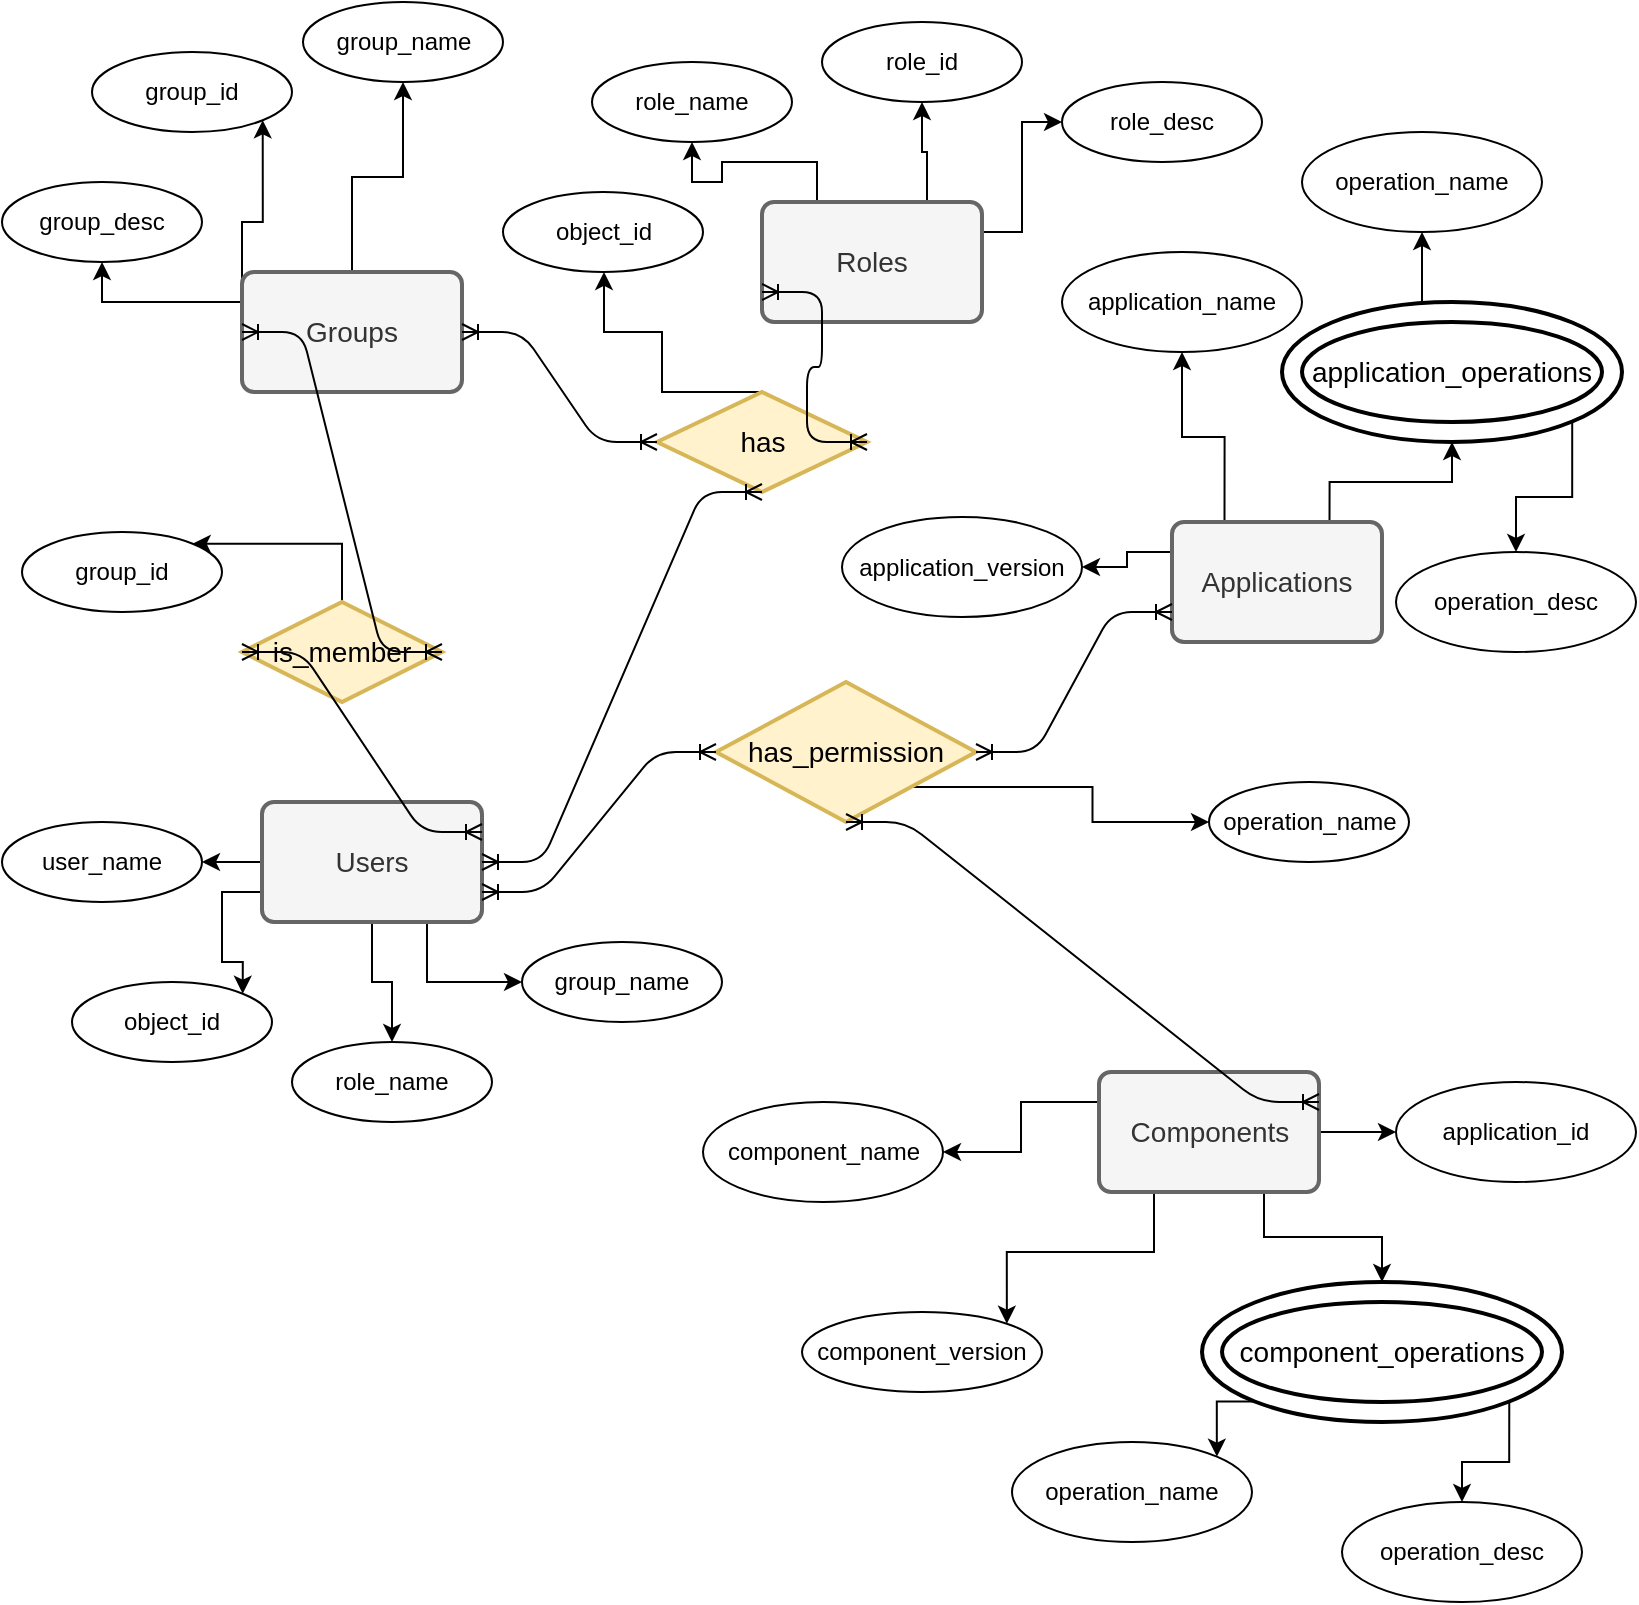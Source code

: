 <mxfile version="10.6.7" type="github"><diagram id="55WPMz2H20UcmwC9ZWeJ" name="Page-1"><mxGraphModel dx="1394" dy="796" grid="1" gridSize="10" guides="1" tooltips="1" connect="1" arrows="1" fold="1" page="1" pageScale="1" pageWidth="827" pageHeight="1169" math="0" shadow="0"><root><mxCell id="0"/><mxCell id="1" parent="0"/><mxCell id="7tPJaizjcjkGJEkL_nSI-25" style="edgeStyle=orthogonalEdgeStyle;rounded=0;orthogonalLoop=1;jettySize=auto;html=1;exitX=0.5;exitY=0;exitDx=0;exitDy=0;" parent="1" source="7tPJaizjcjkGJEkL_nSI-2" target="7tPJaizjcjkGJEkL_nSI-11" edge="1"><mxGeometry relative="1" as="geometry"/></mxCell><mxCell id="7tPJaizjcjkGJEkL_nSI-26" style="edgeStyle=orthogonalEdgeStyle;rounded=0;orthogonalLoop=1;jettySize=auto;html=1;exitX=0;exitY=0.25;exitDx=0;exitDy=0;entryX=1;entryY=1;entryDx=0;entryDy=0;" parent="1" source="7tPJaizjcjkGJEkL_nSI-2" target="7tPJaizjcjkGJEkL_nSI-12" edge="1"><mxGeometry relative="1" as="geometry"><Array as="points"><mxPoint x="130" y="130"/><mxPoint x="140" y="130"/></Array></mxGeometry></mxCell><mxCell id="7tPJaizjcjkGJEkL_nSI-27" style="edgeStyle=orthogonalEdgeStyle;rounded=0;orthogonalLoop=1;jettySize=auto;html=1;exitX=0;exitY=0.25;exitDx=0;exitDy=0;entryX=0.5;entryY=1;entryDx=0;entryDy=0;" parent="1" source="7tPJaizjcjkGJEkL_nSI-2" target="7tPJaizjcjkGJEkL_nSI-13" edge="1"><mxGeometry relative="1" as="geometry"/></mxCell><mxCell id="7tPJaizjcjkGJEkL_nSI-2" value="Groups" style="strokeWidth=2;rounded=1;arcSize=10;whiteSpace=wrap;html=1;align=center;fontSize=14;fillColor=#f5f5f5;strokeColor=#666666;fontColor=#333333;" parent="1" vertex="1"><mxGeometry x="130" y="155" width="110" height="60" as="geometry"/></mxCell><mxCell id="7tPJaizjcjkGJEkL_nSI-21" style="edgeStyle=orthogonalEdgeStyle;rounded=0;orthogonalLoop=1;jettySize=auto;html=1;exitX=0.25;exitY=0;exitDx=0;exitDy=0;entryX=0.5;entryY=1;entryDx=0;entryDy=0;" parent="1" source="7tPJaizjcjkGJEkL_nSI-3" target="7tPJaizjcjkGJEkL_nSI-15" edge="1"><mxGeometry relative="1" as="geometry"><mxPoint x="418" y="90" as="targetPoint"/></mxGeometry></mxCell><mxCell id="7tPJaizjcjkGJEkL_nSI-23" style="edgeStyle=orthogonalEdgeStyle;rounded=0;orthogonalLoop=1;jettySize=auto;html=1;exitX=0.75;exitY=0;exitDx=0;exitDy=0;entryX=0.5;entryY=1;entryDx=0;entryDy=0;" parent="1" source="7tPJaizjcjkGJEkL_nSI-3" target="7tPJaizjcjkGJEkL_nSI-16" edge="1"><mxGeometry relative="1" as="geometry"/></mxCell><mxCell id="7tPJaizjcjkGJEkL_nSI-24" style="edgeStyle=orthogonalEdgeStyle;rounded=0;orthogonalLoop=1;jettySize=auto;html=1;exitX=1;exitY=0.25;exitDx=0;exitDy=0;entryX=0;entryY=0.5;entryDx=0;entryDy=0;" parent="1" source="7tPJaizjcjkGJEkL_nSI-3" target="7tPJaizjcjkGJEkL_nSI-17" edge="1"><mxGeometry relative="1" as="geometry"/></mxCell><mxCell id="7tPJaizjcjkGJEkL_nSI-3" value="Roles" style="strokeWidth=2;rounded=1;arcSize=10;whiteSpace=wrap;html=1;align=center;fontSize=14;fillColor=#f5f5f5;strokeColor=#666666;fontColor=#333333;" parent="1" vertex="1"><mxGeometry x="390" y="120" width="110" height="60" as="geometry"/></mxCell><mxCell id="7tPJaizjcjkGJEkL_nSI-42" style="edgeStyle=orthogonalEdgeStyle;rounded=0;orthogonalLoop=1;jettySize=auto;html=1;entryX=1;entryY=0.5;entryDx=0;entryDy=0;" parent="1" source="7tPJaizjcjkGJEkL_nSI-4" target="7tPJaizjcjkGJEkL_nSI-40" edge="1"><mxGeometry relative="1" as="geometry"/></mxCell><mxCell id="7tPJaizjcjkGJEkL_nSI-44" style="edgeStyle=orthogonalEdgeStyle;rounded=0;orthogonalLoop=1;jettySize=auto;html=1;exitX=0;exitY=0.75;exitDx=0;exitDy=0;entryX=1;entryY=0;entryDx=0;entryDy=0;" parent="1" source="7tPJaizjcjkGJEkL_nSI-4" target="7tPJaizjcjkGJEkL_nSI-43" edge="1"><mxGeometry relative="1" as="geometry"/></mxCell><mxCell id="7tPJaizjcjkGJEkL_nSI-49" style="edgeStyle=orthogonalEdgeStyle;rounded=0;orthogonalLoop=1;jettySize=auto;html=1;" parent="1" source="7tPJaizjcjkGJEkL_nSI-4" target="7tPJaizjcjkGJEkL_nSI-47" edge="1"><mxGeometry relative="1" as="geometry"/></mxCell><mxCell id="7tPJaizjcjkGJEkL_nSI-50" style="edgeStyle=orthogonalEdgeStyle;rounded=0;orthogonalLoop=1;jettySize=auto;html=1;exitX=0.75;exitY=1;exitDx=0;exitDy=0;entryX=0;entryY=0.5;entryDx=0;entryDy=0;" parent="1" source="7tPJaizjcjkGJEkL_nSI-4" target="7tPJaizjcjkGJEkL_nSI-48" edge="1"><mxGeometry relative="1" as="geometry"/></mxCell><mxCell id="7tPJaizjcjkGJEkL_nSI-4" value="Users" style="strokeWidth=2;rounded=1;arcSize=10;whiteSpace=wrap;html=1;align=center;fontSize=14;fillColor=#f5f5f5;strokeColor=#666666;fontColor=#333333;" parent="1" vertex="1"><mxGeometry x="140" y="420" width="110" height="60" as="geometry"/></mxCell><mxCell id="7tPJaizjcjkGJEkL_nSI-66" style="edgeStyle=orthogonalEdgeStyle;rounded=0;orthogonalLoop=1;jettySize=auto;html=1;exitX=0;exitY=0.25;exitDx=0;exitDy=0;entryX=1;entryY=0.5;entryDx=0;entryDy=0;" parent="1" source="7tPJaizjcjkGJEkL_nSI-6" target="7tPJaizjcjkGJEkL_nSI-58" edge="1"><mxGeometry relative="1" as="geometry"/></mxCell><mxCell id="7tPJaizjcjkGJEkL_nSI-69" style="edgeStyle=orthogonalEdgeStyle;rounded=0;orthogonalLoop=1;jettySize=auto;html=1;exitX=1;exitY=0.5;exitDx=0;exitDy=0;entryX=0;entryY=0.5;entryDx=0;entryDy=0;" parent="1" source="7tPJaizjcjkGJEkL_nSI-6" target="7tPJaizjcjkGJEkL_nSI-68" edge="1"><mxGeometry relative="1" as="geometry"/></mxCell><mxCell id="7tPJaizjcjkGJEkL_nSI-70" style="edgeStyle=orthogonalEdgeStyle;rounded=0;orthogonalLoop=1;jettySize=auto;html=1;exitX=0.25;exitY=1;exitDx=0;exitDy=0;entryX=1;entryY=0;entryDx=0;entryDy=0;" parent="1" source="7tPJaizjcjkGJEkL_nSI-6" target="7tPJaizjcjkGJEkL_nSI-59" edge="1"><mxGeometry relative="1" as="geometry"/></mxCell><mxCell id="7tPJaizjcjkGJEkL_nSI-71" style="edgeStyle=orthogonalEdgeStyle;rounded=0;orthogonalLoop=1;jettySize=auto;html=1;exitX=0.75;exitY=1;exitDx=0;exitDy=0;entryX=0.5;entryY=0;entryDx=0;entryDy=0;" parent="1" source="7tPJaizjcjkGJEkL_nSI-6" target="7tPJaizjcjkGJEkL_nSI-61" edge="1"><mxGeometry relative="1" as="geometry"/></mxCell><mxCell id="7tPJaizjcjkGJEkL_nSI-6" value="Components" style="strokeWidth=2;rounded=1;arcSize=10;whiteSpace=wrap;html=1;align=center;fontSize=14;fillColor=#f5f5f5;strokeColor=#666666;fontColor=#333333;" parent="1" vertex="1"><mxGeometry x="558.5" y="555" width="110" height="60" as="geometry"/></mxCell><mxCell id="7tPJaizjcjkGJEkL_nSI-74" style="edgeStyle=orthogonalEdgeStyle;rounded=0;orthogonalLoop=1;jettySize=auto;html=1;exitX=0.25;exitY=0;exitDx=0;exitDy=0;entryX=0.5;entryY=1;entryDx=0;entryDy=0;" parent="1" source="7tPJaizjcjkGJEkL_nSI-7" target="7tPJaizjcjkGJEkL_nSI-73" edge="1"><mxGeometry relative="1" as="geometry"/></mxCell><mxCell id="7tPJaizjcjkGJEkL_nSI-77" style="edgeStyle=orthogonalEdgeStyle;rounded=0;orthogonalLoop=1;jettySize=auto;html=1;exitX=0;exitY=0.25;exitDx=0;exitDy=0;entryX=1;entryY=0.5;entryDx=0;entryDy=0;" parent="1" source="7tPJaizjcjkGJEkL_nSI-7" target="7tPJaizjcjkGJEkL_nSI-75" edge="1"><mxGeometry relative="1" as="geometry"/></mxCell><mxCell id="7tPJaizjcjkGJEkL_nSI-79" style="edgeStyle=orthogonalEdgeStyle;rounded=0;orthogonalLoop=1;jettySize=auto;html=1;exitX=0.75;exitY=0;exitDx=0;exitDy=0;entryX=0.5;entryY=1;entryDx=0;entryDy=0;" parent="1" source="7tPJaizjcjkGJEkL_nSI-7" target="7tPJaizjcjkGJEkL_nSI-78" edge="1"><mxGeometry relative="1" as="geometry"/></mxCell><mxCell id="7tPJaizjcjkGJEkL_nSI-7" value="Applications" style="strokeWidth=2;rounded=1;arcSize=10;whiteSpace=wrap;html=1;align=center;fontSize=14;fillColor=#f5f5f5;strokeColor=#666666;fontColor=#333333;" parent="1" vertex="1"><mxGeometry x="595" y="280" width="105" height="60" as="geometry"/></mxCell><mxCell id="7tPJaizjcjkGJEkL_nSI-11" value="group_name" style="ellipse;whiteSpace=wrap;html=1;" parent="1" vertex="1"><mxGeometry x="160.5" y="20" width="100" height="40" as="geometry"/></mxCell><mxCell id="7tPJaizjcjkGJEkL_nSI-12" value="group_id" style="ellipse;whiteSpace=wrap;html=1;" parent="1" vertex="1"><mxGeometry x="55" y="45" width="100" height="40" as="geometry"/></mxCell><mxCell id="7tPJaizjcjkGJEkL_nSI-13" value="group_desc" style="ellipse;whiteSpace=wrap;html=1;" parent="1" vertex="1"><mxGeometry x="10" y="110" width="100" height="40" as="geometry"/></mxCell><mxCell id="7tPJaizjcjkGJEkL_nSI-15" value="role_name" style="ellipse;whiteSpace=wrap;html=1;" parent="1" vertex="1"><mxGeometry x="305" y="50" width="100" height="40" as="geometry"/></mxCell><mxCell id="7tPJaizjcjkGJEkL_nSI-16" value="role_id" style="ellipse;whiteSpace=wrap;html=1;" parent="1" vertex="1"><mxGeometry x="420" y="30" width="100" height="40" as="geometry"/></mxCell><mxCell id="7tPJaizjcjkGJEkL_nSI-17" value="role_desc" style="ellipse;whiteSpace=wrap;html=1;" parent="1" vertex="1"><mxGeometry x="540" y="60" width="100" height="40" as="geometry"/></mxCell><mxCell id="OsMS8-Q-UVKgyMV39SgR-12" style="edgeStyle=orthogonalEdgeStyle;rounded=0;orthogonalLoop=1;jettySize=auto;html=1;exitX=0.5;exitY=0;exitDx=0;exitDy=0;entryX=1;entryY=0;entryDx=0;entryDy=0;" edge="1" parent="1" source="7tPJaizjcjkGJEkL_nSI-28" target="7tPJaizjcjkGJEkL_nSI-51"><mxGeometry relative="1" as="geometry"/></mxCell><mxCell id="7tPJaizjcjkGJEkL_nSI-28" value="is_member" style="shape=rhombus;strokeWidth=2;fontSize=17;perimeter=rhombusPerimeter;whiteSpace=wrap;html=1;align=center;fontSize=14;fillColor=#fff2cc;strokeColor=#d6b656;" parent="1" vertex="1"><mxGeometry x="130" y="320" width="100" height="50" as="geometry"/></mxCell><mxCell id="7tPJaizjcjkGJEkL_nSI-46" style="edgeStyle=orthogonalEdgeStyle;rounded=0;orthogonalLoop=1;jettySize=auto;html=1;exitX=0.5;exitY=0;exitDx=0;exitDy=0;" parent="1" source="7tPJaizjcjkGJEkL_nSI-29" target="7tPJaizjcjkGJEkL_nSI-45" edge="1"><mxGeometry relative="1" as="geometry"><Array as="points"><mxPoint x="340" y="215"/><mxPoint x="340" y="185"/><mxPoint x="311" y="185"/></Array></mxGeometry></mxCell><mxCell id="7tPJaizjcjkGJEkL_nSI-29" value="has" style="shape=rhombus;strokeWidth=2;fontSize=17;perimeter=rhombusPerimeter;whiteSpace=wrap;html=1;align=center;fontSize=14;fillColor=#fff2cc;strokeColor=#d6b656;" parent="1" vertex="1"><mxGeometry x="337.5" y="215" width="105" height="50" as="geometry"/></mxCell><mxCell id="7tPJaizjcjkGJEkL_nSI-40" value="user_name" style="ellipse;whiteSpace=wrap;html=1;" parent="1" vertex="1"><mxGeometry x="10" y="430" width="100" height="40" as="geometry"/></mxCell><mxCell id="7tPJaizjcjkGJEkL_nSI-43" value="object_id" style="ellipse;whiteSpace=wrap;html=1;" parent="1" vertex="1"><mxGeometry x="45" y="510" width="100" height="40" as="geometry"/></mxCell><mxCell id="7tPJaizjcjkGJEkL_nSI-45" value="object_id" style="ellipse;whiteSpace=wrap;html=1;" parent="1" vertex="1"><mxGeometry x="260.5" y="115" width="100" height="40" as="geometry"/></mxCell><mxCell id="7tPJaizjcjkGJEkL_nSI-47" value="role_name" style="ellipse;whiteSpace=wrap;html=1;" parent="1" vertex="1"><mxGeometry x="155" y="540" width="100" height="40" as="geometry"/></mxCell><mxCell id="7tPJaizjcjkGJEkL_nSI-48" value="group_name" style="ellipse;whiteSpace=wrap;html=1;" parent="1" vertex="1"><mxGeometry x="270" y="490" width="100" height="40" as="geometry"/></mxCell><mxCell id="7tPJaizjcjkGJEkL_nSI-51" value="group_id" style="ellipse;whiteSpace=wrap;html=1;" parent="1" vertex="1"><mxGeometry x="20" y="285" width="100" height="40" as="geometry"/></mxCell><mxCell id="7tPJaizjcjkGJEkL_nSI-53" value="operation_name" style="ellipse;whiteSpace=wrap;html=1;" parent="1" vertex="1"><mxGeometry x="613.5" y="410" width="100" height="40" as="geometry"/></mxCell><mxCell id="7tPJaizjcjkGJEkL_nSI-90" style="edgeStyle=orthogonalEdgeStyle;rounded=0;orthogonalLoop=1;jettySize=auto;html=1;entryX=0;entryY=0.5;entryDx=0;entryDy=0;exitX=1;exitY=1;exitDx=0;exitDy=0;" parent="1" source="7tPJaizjcjkGJEkL_nSI-54" target="7tPJaizjcjkGJEkL_nSI-53" edge="1"><mxGeometry relative="1" as="geometry"/></mxCell><mxCell id="7tPJaizjcjkGJEkL_nSI-54" value="has_permission" style="shape=rhombus;strokeWidth=2;fontSize=17;perimeter=rhombusPerimeter;whiteSpace=wrap;html=1;align=center;fontSize=14;fillColor=#fff2cc;strokeColor=#d6b656;" parent="1" vertex="1"><mxGeometry x="367" y="360" width="130" height="70" as="geometry"/></mxCell><mxCell id="7tPJaizjcjkGJEkL_nSI-58" value="component_name" style="ellipse;whiteSpace=wrap;html=1;" parent="1" vertex="1"><mxGeometry x="360.5" y="570" width="120" height="50" as="geometry"/></mxCell><mxCell id="7tPJaizjcjkGJEkL_nSI-59" value="component_version" style="ellipse;whiteSpace=wrap;html=1;" parent="1" vertex="1"><mxGeometry x="410" y="675" width="120" height="40" as="geometry"/></mxCell><mxCell id="7tPJaizjcjkGJEkL_nSI-64" style="edgeStyle=orthogonalEdgeStyle;rounded=0;orthogonalLoop=1;jettySize=auto;html=1;exitX=0;exitY=1;exitDx=0;exitDy=0;entryX=1;entryY=0;entryDx=0;entryDy=0;" parent="1" source="7tPJaizjcjkGJEkL_nSI-61" target="7tPJaizjcjkGJEkL_nSI-62" edge="1"><mxGeometry relative="1" as="geometry"/></mxCell><mxCell id="7tPJaizjcjkGJEkL_nSI-65" style="edgeStyle=orthogonalEdgeStyle;rounded=0;orthogonalLoop=1;jettySize=auto;html=1;exitX=1;exitY=1;exitDx=0;exitDy=0;entryX=0.5;entryY=0;entryDx=0;entryDy=0;" parent="1" source="7tPJaizjcjkGJEkL_nSI-61" target="7tPJaizjcjkGJEkL_nSI-63" edge="1"><mxGeometry relative="1" as="geometry"/></mxCell><mxCell id="7tPJaizjcjkGJEkL_nSI-61" value="component_operations" style="ellipse;shape=doubleEllipse;margin=10;strokeWidth=2;fontSize=14;whiteSpace=wrap;html=1;align=center;" parent="1" vertex="1"><mxGeometry x="610" y="660" width="180" height="70" as="geometry"/></mxCell><mxCell id="7tPJaizjcjkGJEkL_nSI-62" value="operation_name" style="ellipse;whiteSpace=wrap;html=1;" parent="1" vertex="1"><mxGeometry x="515" y="740" width="120" height="50" as="geometry"/></mxCell><mxCell id="7tPJaizjcjkGJEkL_nSI-63" value="operation_desc" style="ellipse;whiteSpace=wrap;html=1;" parent="1" vertex="1"><mxGeometry x="680" y="770" width="120" height="50" as="geometry"/></mxCell><mxCell id="7tPJaizjcjkGJEkL_nSI-68" value="application_id" style="ellipse;whiteSpace=wrap;html=1;" parent="1" vertex="1"><mxGeometry x="707" y="560" width="120" height="50" as="geometry"/></mxCell><mxCell id="7tPJaizjcjkGJEkL_nSI-73" value="application_name" style="ellipse;whiteSpace=wrap;html=1;" parent="1" vertex="1"><mxGeometry x="540" y="145" width="120" height="50" as="geometry"/></mxCell><mxCell id="7tPJaizjcjkGJEkL_nSI-75" value="application_version" style="ellipse;whiteSpace=wrap;html=1;" parent="1" vertex="1"><mxGeometry x="430" y="277.5" width="120" height="50" as="geometry"/></mxCell><mxCell id="7tPJaizjcjkGJEkL_nSI-83" style="edgeStyle=orthogonalEdgeStyle;rounded=0;orthogonalLoop=1;jettySize=auto;html=1;exitX=1;exitY=1;exitDx=0;exitDy=0;entryX=0.5;entryY=0;entryDx=0;entryDy=0;" parent="1" source="7tPJaizjcjkGJEkL_nSI-78" target="7tPJaizjcjkGJEkL_nSI-81" edge="1"><mxGeometry relative="1" as="geometry"/></mxCell><mxCell id="OsMS8-Q-UVKgyMV39SgR-1" style="edgeStyle=orthogonalEdgeStyle;rounded=0;orthogonalLoop=1;jettySize=auto;html=1;exitX=0.5;exitY=0;exitDx=0;exitDy=0;entryX=0.5;entryY=1;entryDx=0;entryDy=0;" edge="1" parent="1" source="7tPJaizjcjkGJEkL_nSI-78" target="7tPJaizjcjkGJEkL_nSI-80"><mxGeometry relative="1" as="geometry"/></mxCell><mxCell id="7tPJaizjcjkGJEkL_nSI-78" value="application_operations" style="ellipse;shape=doubleEllipse;margin=10;strokeWidth=2;fontSize=14;whiteSpace=wrap;html=1;align=center;" parent="1" vertex="1"><mxGeometry x="650" y="170" width="170" height="70" as="geometry"/></mxCell><mxCell id="7tPJaizjcjkGJEkL_nSI-80" value="operation_name" style="ellipse;whiteSpace=wrap;html=1;" parent="1" vertex="1"><mxGeometry x="660" y="85" width="120" height="50" as="geometry"/></mxCell><mxCell id="7tPJaizjcjkGJEkL_nSI-81" value="operation_desc" style="ellipse;whiteSpace=wrap;html=1;" parent="1" vertex="1"><mxGeometry x="707" y="295" width="120" height="50" as="geometry"/></mxCell><mxCell id="OsMS8-Q-UVKgyMV39SgR-2" value="" style="edgeStyle=entityRelationEdgeStyle;fontSize=12;html=1;endArrow=ERoneToMany;startArrow=ERoneToMany;exitX=1;exitY=0.5;exitDx=0;exitDy=0;entryX=0.5;entryY=1;entryDx=0;entryDy=0;" edge="1" parent="1" source="7tPJaizjcjkGJEkL_nSI-4" target="7tPJaizjcjkGJEkL_nSI-29"><mxGeometry width="100" height="100" relative="1" as="geometry"><mxPoint x="290" y="440" as="sourcePoint"/><mxPoint x="350" y="265" as="targetPoint"/></mxGeometry></mxCell><mxCell id="OsMS8-Q-UVKgyMV39SgR-3" value="" style="edgeStyle=entityRelationEdgeStyle;fontSize=12;html=1;endArrow=ERoneToMany;startArrow=ERoneToMany;entryX=0;entryY=0.5;entryDx=0;entryDy=0;exitX=1;exitY=0.25;exitDx=0;exitDy=0;" edge="1" parent="1" source="7tPJaizjcjkGJEkL_nSI-4" target="7tPJaizjcjkGJEkL_nSI-28"><mxGeometry width="100" height="100" relative="1" as="geometry"><mxPoint x="130" y="460" as="sourcePoint"/><mxPoint x="230" y="360" as="targetPoint"/></mxGeometry></mxCell><mxCell id="OsMS8-Q-UVKgyMV39SgR-4" value="" style="edgeStyle=entityRelationEdgeStyle;fontSize=12;html=1;endArrow=ERoneToMany;startArrow=ERoneToMany;exitX=1;exitY=0.5;exitDx=0;exitDy=0;entryX=0;entryY=0.5;entryDx=0;entryDy=0;" edge="1" parent="1" source="7tPJaizjcjkGJEkL_nSI-28" target="7tPJaizjcjkGJEkL_nSI-2"><mxGeometry width="100" height="100" relative="1" as="geometry"><mxPoint x="155" y="330" as="sourcePoint"/><mxPoint x="255" y="230" as="targetPoint"/></mxGeometry></mxCell><mxCell id="OsMS8-Q-UVKgyMV39SgR-13" value="" style="edgeStyle=entityRelationEdgeStyle;fontSize=12;html=1;endArrow=ERoneToMany;startArrow=ERoneToMany;exitX=1;exitY=0.75;exitDx=0;exitDy=0;entryX=0;entryY=0.5;entryDx=0;entryDy=0;" edge="1" parent="1" source="7tPJaizjcjkGJEkL_nSI-4" target="7tPJaizjcjkGJEkL_nSI-54"><mxGeometry width="100" height="100" relative="1" as="geometry"><mxPoint x="313" y="465" as="sourcePoint"/><mxPoint x="413" y="365" as="targetPoint"/></mxGeometry></mxCell><mxCell id="OsMS8-Q-UVKgyMV39SgR-14" value="" style="edgeStyle=entityRelationEdgeStyle;fontSize=12;html=1;endArrow=ERoneToMany;startArrow=ERoneToMany;exitX=1;exitY=0.5;exitDx=0;exitDy=0;entryX=0;entryY=0.5;entryDx=0;entryDy=0;" edge="1" parent="1" source="7tPJaizjcjkGJEkL_nSI-2" target="7tPJaizjcjkGJEkL_nSI-29"><mxGeometry width="100" height="100" relative="1" as="geometry"><mxPoint x="310" y="420" as="sourcePoint"/><mxPoint x="340" y="220" as="targetPoint"/></mxGeometry></mxCell><mxCell id="OsMS8-Q-UVKgyMV39SgR-15" value="" style="edgeStyle=entityRelationEdgeStyle;fontSize=12;html=1;endArrow=ERoneToMany;startArrow=ERoneToMany;exitX=1;exitY=0.5;exitDx=0;exitDy=0;entryX=0;entryY=0.75;entryDx=0;entryDy=0;" edge="1" parent="1" source="7tPJaizjcjkGJEkL_nSI-29" target="7tPJaizjcjkGJEkL_nSI-3"><mxGeometry width="100" height="100" relative="1" as="geometry"><mxPoint x="340" y="390" as="sourcePoint"/><mxPoint x="440" y="290" as="targetPoint"/></mxGeometry></mxCell><mxCell id="OsMS8-Q-UVKgyMV39SgR-16" value="" style="edgeStyle=entityRelationEdgeStyle;fontSize=12;html=1;endArrow=ERoneToMany;startArrow=ERoneToMany;exitX=1;exitY=0.25;exitDx=0;exitDy=0;entryX=0.5;entryY=1;entryDx=0;entryDy=0;" edge="1" parent="1" source="7tPJaizjcjkGJEkL_nSI-6" target="7tPJaizjcjkGJEkL_nSI-54"><mxGeometry width="100" height="100" relative="1" as="geometry"><mxPoint x="470" y="555" as="sourcePoint"/><mxPoint x="570" y="455" as="targetPoint"/></mxGeometry></mxCell><mxCell id="OsMS8-Q-UVKgyMV39SgR-17" value="" style="edgeStyle=entityRelationEdgeStyle;fontSize=12;html=1;endArrow=ERoneToMany;startArrow=ERoneToMany;entryX=0;entryY=0.75;entryDx=0;entryDy=0;exitX=1;exitY=0.5;exitDx=0;exitDy=0;" edge="1" parent="1" source="7tPJaizjcjkGJEkL_nSI-54" target="7tPJaizjcjkGJEkL_nSI-7"><mxGeometry width="100" height="100" relative="1" as="geometry"><mxPoint x="448.5" y="460" as="sourcePoint"/><mxPoint x="548.5" y="360" as="targetPoint"/></mxGeometry></mxCell></root></mxGraphModel></diagram></mxfile>